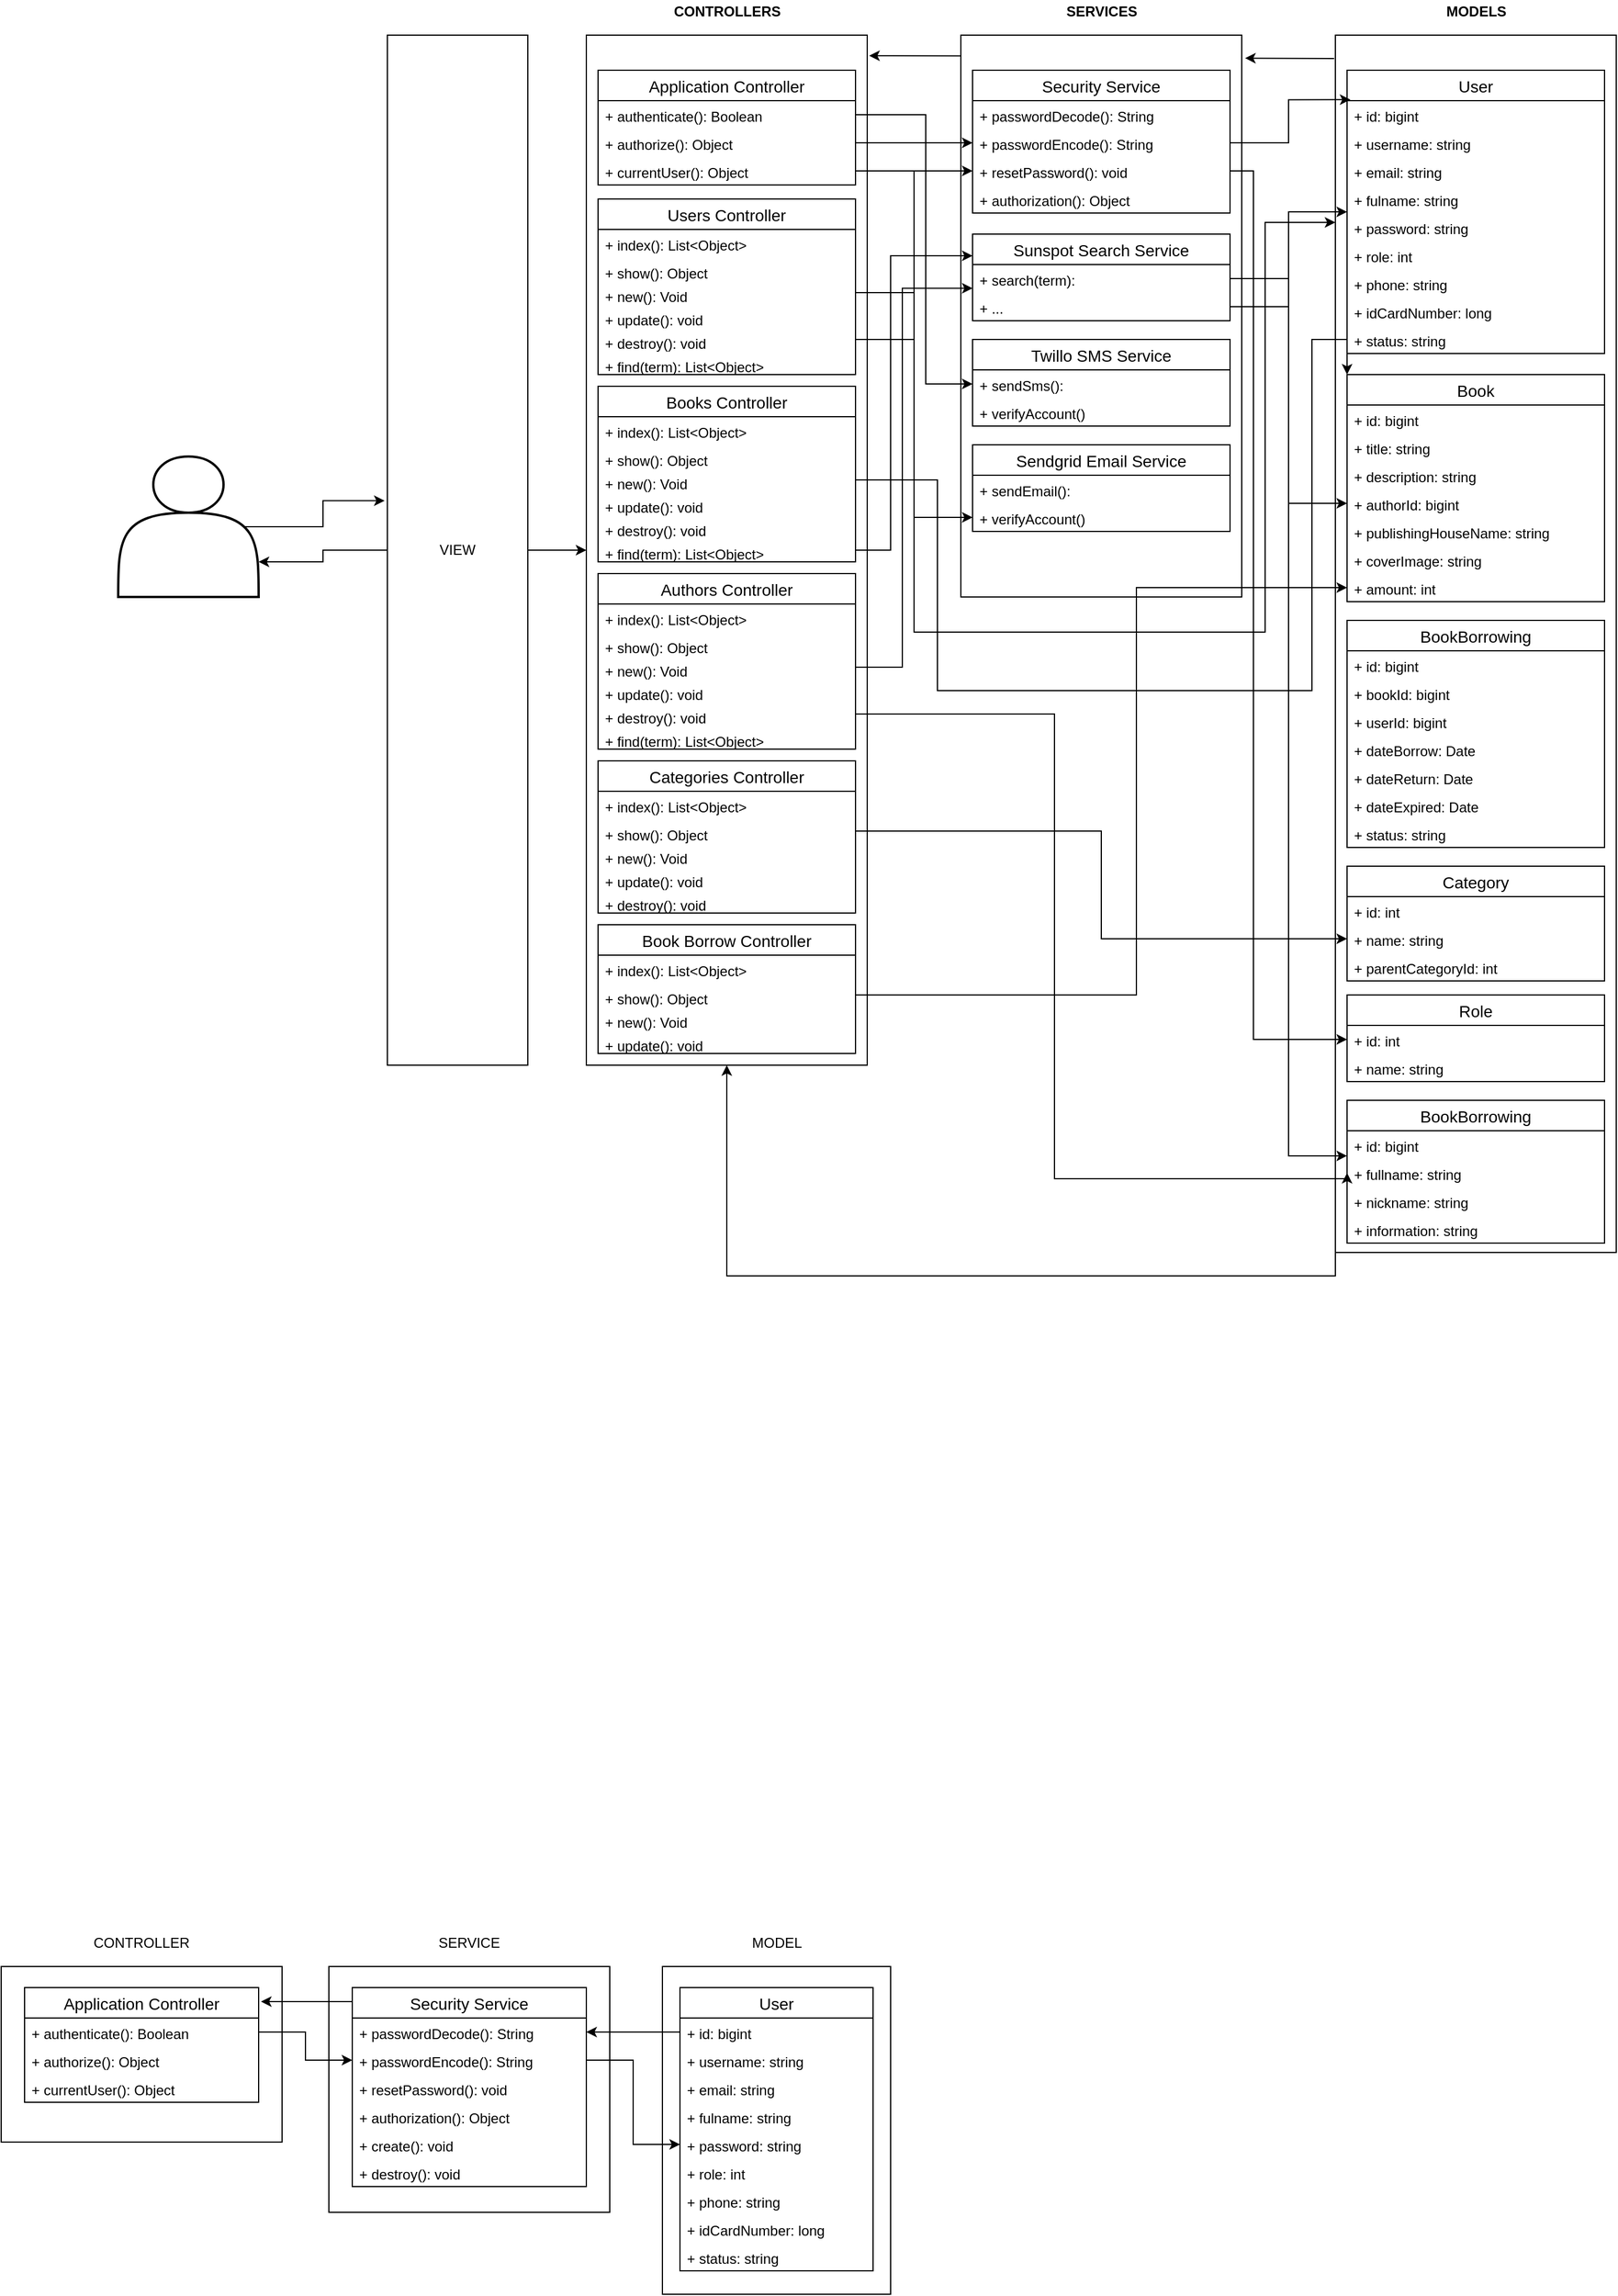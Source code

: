 <mxfile version="13.7.9" type="device"><diagram id="8FdwKOviFUi7u5jmRHK_" name="Page-1"><mxGraphModel dx="2272" dy="866" grid="1" gridSize="10" guides="1" tooltips="1" connect="1" arrows="1" fold="1" page="1" pageScale="1" pageWidth="850" pageHeight="1100" math="0" shadow="0"><root><mxCell id="0"/><mxCell id="1" parent="0"/><mxCell id="RI_nDLGxYQbp0ip_zQAK-22" value="" style="rounded=0;whiteSpace=wrap;html=1;" vertex="1" parent="1"><mxGeometry x="305" y="1730" width="195" height="280" as="geometry"/></mxCell><mxCell id="RI_nDLGxYQbp0ip_zQAK-21" value="" style="rounded=0;whiteSpace=wrap;html=1;" vertex="1" parent="1"><mxGeometry x="20" y="1730" width="240" height="210" as="geometry"/></mxCell><mxCell id="RI_nDLGxYQbp0ip_zQAK-20" value="" style="rounded=0;whiteSpace=wrap;html=1;" vertex="1" parent="1"><mxGeometry x="-260" y="1730" width="240" height="150" as="geometry"/></mxCell><mxCell id="NlJTLik1C-KExBUNXKtD-114" style="edgeStyle=orthogonalEdgeStyle;rounded=0;orthogonalLoop=1;jettySize=auto;html=1;exitX=1;exitY=0.5;exitDx=0;exitDy=0;entryX=0;entryY=0.5;entryDx=0;entryDy=0;" parent="1" source="NlJTLik1C-KExBUNXKtD-1" target="NlJTLik1C-KExBUNXKtD-2" edge="1"><mxGeometry relative="1" as="geometry"/></mxCell><mxCell id="NlJTLik1C-KExBUNXKtD-128" style="edgeStyle=orthogonalEdgeStyle;rounded=0;orthogonalLoop=1;jettySize=auto;html=1;exitX=0;exitY=0.5;exitDx=0;exitDy=0;entryX=1;entryY=0.75;entryDx=0;entryDy=0;" parent="1" source="NlJTLik1C-KExBUNXKtD-1" target="NlJTLik1C-KExBUNXKtD-126" edge="1"><mxGeometry relative="1" as="geometry"/></mxCell><mxCell id="NlJTLik1C-KExBUNXKtD-1" value="VIEW" style="rounded=0;whiteSpace=wrap;html=1;" parent="1" vertex="1"><mxGeometry x="70" y="80" width="120" height="880" as="geometry"/></mxCell><mxCell id="NlJTLik1C-KExBUNXKtD-2" value="&lt;b&gt;&lt;br&gt;&lt;/b&gt;" style="rounded=0;whiteSpace=wrap;html=1;" parent="1" vertex="1"><mxGeometry x="240" y="80" width="240" height="880" as="geometry"/></mxCell><mxCell id="NlJTLik1C-KExBUNXKtD-47" value="&lt;b&gt;&lt;br&gt;&lt;/b&gt;" style="rounded=0;whiteSpace=wrap;html=1;align=center;" parent="1" vertex="1"><mxGeometry x="560" y="80" width="240" height="480" as="geometry"/></mxCell><mxCell id="NlJTLik1C-KExBUNXKtD-48" value="Security Service" style="swimlane;fontStyle=0;childLayout=stackLayout;horizontal=1;startSize=26;horizontalStack=0;resizeParent=1;resizeParentMax=0;resizeLast=0;collapsible=1;marginBottom=0;align=center;fontSize=14;" parent="1" vertex="1"><mxGeometry x="570" y="110" width="220" height="122" as="geometry"/></mxCell><mxCell id="NlJTLik1C-KExBUNXKtD-49" value="+ passwordDecode(): String" style="text;strokeColor=none;fillColor=none;spacingLeft=4;spacingRight=4;overflow=hidden;rotatable=0;points=[[0,0.5],[1,0.5]];portConstraint=eastwest;fontSize=12;" parent="NlJTLik1C-KExBUNXKtD-48" vertex="1"><mxGeometry y="26" width="220" height="24" as="geometry"/></mxCell><mxCell id="NlJTLik1C-KExBUNXKtD-50" value="+ passwordEncode(): String" style="text;strokeColor=none;fillColor=none;spacingLeft=4;spacingRight=4;overflow=hidden;rotatable=0;points=[[0,0.5],[1,0.5]];portConstraint=eastwest;fontSize=12;" parent="NlJTLik1C-KExBUNXKtD-48" vertex="1"><mxGeometry y="50" width="220" height="24" as="geometry"/></mxCell><mxCell id="NlJTLik1C-KExBUNXKtD-51" value="+ resetPassword(): void" style="text;strokeColor=none;fillColor=none;spacingLeft=4;spacingRight=4;overflow=hidden;rotatable=0;points=[[0,0.5],[1,0.5]];portConstraint=eastwest;fontSize=12;" parent="NlJTLik1C-KExBUNXKtD-48" vertex="1"><mxGeometry y="74" width="220" height="24" as="geometry"/></mxCell><mxCell id="NlJTLik1C-KExBUNXKtD-52" value="+ authorization(): Object" style="text;strokeColor=none;fillColor=none;spacingLeft=4;spacingRight=4;overflow=hidden;rotatable=0;points=[[0,0.5],[1,0.5]];portConstraint=eastwest;fontSize=12;" parent="NlJTLik1C-KExBUNXKtD-48" vertex="1"><mxGeometry y="98" width="220" height="24" as="geometry"/></mxCell><mxCell id="NlJTLik1C-KExBUNXKtD-53" value="Sunspot Search Service" style="swimlane;fontStyle=0;childLayout=stackLayout;horizontal=1;startSize=26;horizontalStack=0;resizeParent=1;resizeParentMax=0;resizeLast=0;collapsible=1;marginBottom=0;align=center;fontSize=14;" parent="1" vertex="1"><mxGeometry x="570" y="250" width="220" height="74" as="geometry"/></mxCell><mxCell id="NlJTLik1C-KExBUNXKtD-54" value="+ search(term):&#10;" style="text;strokeColor=none;fillColor=none;spacingLeft=4;spacingRight=4;overflow=hidden;rotatable=0;points=[[0,0.5],[1,0.5]];portConstraint=eastwest;fontSize=12;" parent="NlJTLik1C-KExBUNXKtD-53" vertex="1"><mxGeometry y="26" width="220" height="24" as="geometry"/></mxCell><mxCell id="NlJTLik1C-KExBUNXKtD-58" value="+ ...&#10;" style="text;strokeColor=none;fillColor=none;spacingLeft=4;spacingRight=4;overflow=hidden;rotatable=0;points=[[0,0.5],[1,0.5]];portConstraint=eastwest;fontSize=12;" parent="NlJTLik1C-KExBUNXKtD-53" vertex="1"><mxGeometry y="50" width="220" height="24" as="geometry"/></mxCell><mxCell id="NlJTLik1C-KExBUNXKtD-59" value="Twillo SMS Service" style="swimlane;fontStyle=0;childLayout=stackLayout;horizontal=1;startSize=26;horizontalStack=0;resizeParent=1;resizeParentMax=0;resizeLast=0;collapsible=1;marginBottom=0;align=center;fontSize=14;" parent="1" vertex="1"><mxGeometry x="570" y="340" width="220" height="74" as="geometry"/></mxCell><mxCell id="NlJTLik1C-KExBUNXKtD-60" value="+ sendSms():&#10;" style="text;strokeColor=none;fillColor=none;spacingLeft=4;spacingRight=4;overflow=hidden;rotatable=0;points=[[0,0.5],[1,0.5]];portConstraint=eastwest;fontSize=12;" parent="NlJTLik1C-KExBUNXKtD-59" vertex="1"><mxGeometry y="26" width="220" height="24" as="geometry"/></mxCell><mxCell id="NlJTLik1C-KExBUNXKtD-61" value="+ verifyAccount()&#10;" style="text;strokeColor=none;fillColor=none;spacingLeft=4;spacingRight=4;overflow=hidden;rotatable=0;points=[[0,0.5],[1,0.5]];portConstraint=eastwest;fontSize=12;" parent="NlJTLik1C-KExBUNXKtD-59" vertex="1"><mxGeometry y="50" width="220" height="24" as="geometry"/></mxCell><mxCell id="NlJTLik1C-KExBUNXKtD-62" value="Sendgrid Email Service" style="swimlane;fontStyle=0;childLayout=stackLayout;horizontal=1;startSize=26;horizontalStack=0;resizeParent=1;resizeParentMax=0;resizeLast=0;collapsible=1;marginBottom=0;align=center;fontSize=14;" parent="1" vertex="1"><mxGeometry x="570" y="430" width="220" height="74" as="geometry"/></mxCell><mxCell id="NlJTLik1C-KExBUNXKtD-63" value="+ sendEmail():&#10;" style="text;strokeColor=none;fillColor=none;spacingLeft=4;spacingRight=4;overflow=hidden;rotatable=0;points=[[0,0.5],[1,0.5]];portConstraint=eastwest;fontSize=12;" parent="NlJTLik1C-KExBUNXKtD-62" vertex="1"><mxGeometry y="26" width="220" height="24" as="geometry"/></mxCell><mxCell id="NlJTLik1C-KExBUNXKtD-64" value="+ verifyAccount()&#10;" style="text;strokeColor=none;fillColor=none;spacingLeft=4;spacingRight=4;overflow=hidden;rotatable=0;points=[[0,0.5],[1,0.5]];portConstraint=eastwest;fontSize=12;" parent="NlJTLik1C-KExBUNXKtD-62" vertex="1"><mxGeometry y="50" width="220" height="24" as="geometry"/></mxCell><mxCell id="XdTxGM69f0tL0OuPaIoJ-11" style="edgeStyle=orthogonalEdgeStyle;rounded=0;orthogonalLoop=1;jettySize=auto;html=1;exitX=0;exitY=1;exitDx=0;exitDy=0;entryX=0.5;entryY=1;entryDx=0;entryDy=0;" parent="1" source="NlJTLik1C-KExBUNXKtD-65" target="NlJTLik1C-KExBUNXKtD-2" edge="1"><mxGeometry relative="1" as="geometry"/></mxCell><mxCell id="NlJTLik1C-KExBUNXKtD-65" value="" style="rounded=0;whiteSpace=wrap;html=1;align=left;" parent="1" vertex="1"><mxGeometry x="880" y="80" width="240" height="1040" as="geometry"/></mxCell><mxCell id="NlJTLik1C-KExBUNXKtD-111" value="&lt;b&gt;CONTROLLERS&lt;/b&gt;" style="text;html=1;align=center;verticalAlign=middle;resizable=0;points=[];autosize=1;" parent="1" vertex="1"><mxGeometry x="305" y="50" width="110" height="20" as="geometry"/></mxCell><mxCell id="NlJTLik1C-KExBUNXKtD-112" value="&lt;b&gt;SERVICES&lt;/b&gt;" style="text;html=1;align=center;verticalAlign=middle;resizable=0;points=[];autosize=1;" parent="1" vertex="1"><mxGeometry x="640" y="50" width="80" height="20" as="geometry"/></mxCell><mxCell id="NlJTLik1C-KExBUNXKtD-113" value="&lt;b&gt;MODELS&lt;/b&gt;" style="text;html=1;align=center;verticalAlign=middle;resizable=0;points=[];autosize=1;" parent="1" vertex="1"><mxGeometry x="965" y="50" width="70" height="20" as="geometry"/></mxCell><mxCell id="NlJTLik1C-KExBUNXKtD-4" value="Application Controller" style="swimlane;fontStyle=0;childLayout=stackLayout;horizontal=1;startSize=26;horizontalStack=0;resizeParent=1;resizeParentMax=0;resizeLast=0;collapsible=1;marginBottom=0;align=center;fontSize=14;" parent="1" vertex="1"><mxGeometry x="250" y="110" width="220" height="98" as="geometry"/></mxCell><mxCell id="NlJTLik1C-KExBUNXKtD-5" value="+ authenticate(): Boolean " style="text;strokeColor=none;fillColor=none;spacingLeft=4;spacingRight=4;overflow=hidden;rotatable=0;points=[[0,0.5],[1,0.5]];portConstraint=eastwest;fontSize=12;" parent="NlJTLik1C-KExBUNXKtD-4" vertex="1"><mxGeometry y="26" width="220" height="24" as="geometry"/></mxCell><mxCell id="NlJTLik1C-KExBUNXKtD-17" value="+ authorize(): Object" style="text;strokeColor=none;fillColor=none;spacingLeft=4;spacingRight=4;overflow=hidden;rotatable=0;points=[[0,0.5],[1,0.5]];portConstraint=eastwest;fontSize=12;" parent="NlJTLik1C-KExBUNXKtD-4" vertex="1"><mxGeometry y="50" width="220" height="24" as="geometry"/></mxCell><mxCell id="NlJTLik1C-KExBUNXKtD-18" value="+ currentUser(): Object" style="text;strokeColor=none;fillColor=none;spacingLeft=4;spacingRight=4;overflow=hidden;rotatable=0;points=[[0,0.5],[1,0.5]];portConstraint=eastwest;fontSize=12;" parent="NlJTLik1C-KExBUNXKtD-4" vertex="1"><mxGeometry y="74" width="220" height="24" as="geometry"/></mxCell><mxCell id="NlJTLik1C-KExBUNXKtD-11" value="Users Controller" style="swimlane;fontStyle=0;childLayout=stackLayout;horizontal=1;startSize=26;horizontalStack=0;resizeParent=1;resizeParentMax=0;resizeLast=0;collapsible=1;marginBottom=0;align=center;fontSize=14;" parent="1" vertex="1"><mxGeometry x="250" y="220" width="220" height="150" as="geometry"/></mxCell><mxCell id="NlJTLik1C-KExBUNXKtD-12" value="+ index(): List&lt;Object&gt; " style="text;strokeColor=none;fillColor=none;spacingLeft=4;spacingRight=4;overflow=hidden;rotatable=0;points=[[0,0.5],[1,0.5]];portConstraint=eastwest;fontSize=12;" parent="NlJTLik1C-KExBUNXKtD-11" vertex="1"><mxGeometry y="26" width="220" height="24" as="geometry"/></mxCell><mxCell id="NlJTLik1C-KExBUNXKtD-13" value="+ show(): Object" style="text;strokeColor=none;fillColor=none;spacingLeft=4;spacingRight=4;overflow=hidden;rotatable=0;points=[[0,0.5],[1,0.5]];portConstraint=eastwest;fontSize=12;align=left;verticalAlign=top;" parent="NlJTLik1C-KExBUNXKtD-11" vertex="1"><mxGeometry y="50" width="220" height="20" as="geometry"/></mxCell><mxCell id="NlJTLik1C-KExBUNXKtD-14" value="+ new(): Void" style="text;strokeColor=none;fillColor=none;spacingLeft=4;spacingRight=4;overflow=hidden;rotatable=0;points=[[0,0.5],[1,0.5]];portConstraint=eastwest;fontSize=12;" parent="NlJTLik1C-KExBUNXKtD-11" vertex="1"><mxGeometry y="70" width="220" height="20" as="geometry"/></mxCell><mxCell id="NlJTLik1C-KExBUNXKtD-15" value="+ update(): void&#10;" style="text;strokeColor=none;fillColor=none;spacingLeft=4;spacingRight=4;overflow=hidden;rotatable=0;points=[[0,0.5],[1,0.5]];portConstraint=eastwest;fontSize=12;" parent="NlJTLik1C-KExBUNXKtD-11" vertex="1"><mxGeometry y="90" width="220" height="20" as="geometry"/></mxCell><mxCell id="NlJTLik1C-KExBUNXKtD-19" value="+ destroy(): void&#10;" style="text;strokeColor=none;fillColor=none;spacingLeft=4;spacingRight=4;overflow=hidden;rotatable=0;points=[[0,0.5],[1,0.5]];portConstraint=eastwest;fontSize=12;" parent="NlJTLik1C-KExBUNXKtD-11" vertex="1"><mxGeometry y="110" width="220" height="20" as="geometry"/></mxCell><mxCell id="NlJTLik1C-KExBUNXKtD-16" value="+ find(term): List&lt;Object&gt;&#10;" style="text;strokeColor=none;fillColor=none;spacingLeft=4;spacingRight=4;overflow=hidden;rotatable=0;points=[[0,0.5],[1,0.5]];portConstraint=eastwest;fontSize=12;" parent="NlJTLik1C-KExBUNXKtD-11" vertex="1"><mxGeometry y="130" width="220" height="20" as="geometry"/></mxCell><mxCell id="NlJTLik1C-KExBUNXKtD-20" value="Books Controller" style="swimlane;fontStyle=0;childLayout=stackLayout;horizontal=1;startSize=26;horizontalStack=0;resizeParent=1;resizeParentMax=0;resizeLast=0;collapsible=1;marginBottom=0;align=center;fontSize=14;" parent="1" vertex="1"><mxGeometry x="250" y="380" width="220" height="150" as="geometry"/></mxCell><mxCell id="NlJTLik1C-KExBUNXKtD-21" value="+ index(): List&lt;Object&gt; " style="text;strokeColor=none;fillColor=none;spacingLeft=4;spacingRight=4;overflow=hidden;rotatable=0;points=[[0,0.5],[1,0.5]];portConstraint=eastwest;fontSize=12;" parent="NlJTLik1C-KExBUNXKtD-20" vertex="1"><mxGeometry y="26" width="220" height="24" as="geometry"/></mxCell><mxCell id="NlJTLik1C-KExBUNXKtD-22" value="+ show(): Object" style="text;strokeColor=none;fillColor=none;spacingLeft=4;spacingRight=4;overflow=hidden;rotatable=0;points=[[0,0.5],[1,0.5]];portConstraint=eastwest;fontSize=12;align=left;verticalAlign=top;" parent="NlJTLik1C-KExBUNXKtD-20" vertex="1"><mxGeometry y="50" width="220" height="20" as="geometry"/></mxCell><mxCell id="NlJTLik1C-KExBUNXKtD-23" value="+ new(): Void" style="text;strokeColor=none;fillColor=none;spacingLeft=4;spacingRight=4;overflow=hidden;rotatable=0;points=[[0,0.5],[1,0.5]];portConstraint=eastwest;fontSize=12;" parent="NlJTLik1C-KExBUNXKtD-20" vertex="1"><mxGeometry y="70" width="220" height="20" as="geometry"/></mxCell><mxCell id="NlJTLik1C-KExBUNXKtD-24" value="+ update(): void&#10;" style="text;strokeColor=none;fillColor=none;spacingLeft=4;spacingRight=4;overflow=hidden;rotatable=0;points=[[0,0.5],[1,0.5]];portConstraint=eastwest;fontSize=12;" parent="NlJTLik1C-KExBUNXKtD-20" vertex="1"><mxGeometry y="90" width="220" height="20" as="geometry"/></mxCell><mxCell id="NlJTLik1C-KExBUNXKtD-25" value="+ destroy(): void&#10;" style="text;strokeColor=none;fillColor=none;spacingLeft=4;spacingRight=4;overflow=hidden;rotatable=0;points=[[0,0.5],[1,0.5]];portConstraint=eastwest;fontSize=12;" parent="NlJTLik1C-KExBUNXKtD-20" vertex="1"><mxGeometry y="110" width="220" height="20" as="geometry"/></mxCell><mxCell id="NlJTLik1C-KExBUNXKtD-26" value="+ find(term): List&lt;Object&gt;&#10;" style="text;strokeColor=none;fillColor=none;spacingLeft=4;spacingRight=4;overflow=hidden;rotatable=0;points=[[0,0.5],[1,0.5]];portConstraint=eastwest;fontSize=12;" parent="NlJTLik1C-KExBUNXKtD-20" vertex="1"><mxGeometry y="130" width="220" height="20" as="geometry"/></mxCell><mxCell id="NlJTLik1C-KExBUNXKtD-27" value="Authors Controller" style="swimlane;fontStyle=0;childLayout=stackLayout;horizontal=1;startSize=26;horizontalStack=0;resizeParent=1;resizeParentMax=0;resizeLast=0;collapsible=1;marginBottom=0;align=center;fontSize=14;" parent="1" vertex="1"><mxGeometry x="250" y="540" width="220" height="150" as="geometry"/></mxCell><mxCell id="NlJTLik1C-KExBUNXKtD-28" value="+ index(): List&lt;Object&gt; " style="text;strokeColor=none;fillColor=none;spacingLeft=4;spacingRight=4;overflow=hidden;rotatable=0;points=[[0,0.5],[1,0.5]];portConstraint=eastwest;fontSize=12;" parent="NlJTLik1C-KExBUNXKtD-27" vertex="1"><mxGeometry y="26" width="220" height="24" as="geometry"/></mxCell><mxCell id="NlJTLik1C-KExBUNXKtD-29" value="+ show(): Object" style="text;strokeColor=none;fillColor=none;spacingLeft=4;spacingRight=4;overflow=hidden;rotatable=0;points=[[0,0.5],[1,0.5]];portConstraint=eastwest;fontSize=12;align=left;verticalAlign=top;" parent="NlJTLik1C-KExBUNXKtD-27" vertex="1"><mxGeometry y="50" width="220" height="20" as="geometry"/></mxCell><mxCell id="NlJTLik1C-KExBUNXKtD-30" value="+ new(): Void" style="text;strokeColor=none;fillColor=none;spacingLeft=4;spacingRight=4;overflow=hidden;rotatable=0;points=[[0,0.5],[1,0.5]];portConstraint=eastwest;fontSize=12;" parent="NlJTLik1C-KExBUNXKtD-27" vertex="1"><mxGeometry y="70" width="220" height="20" as="geometry"/></mxCell><mxCell id="NlJTLik1C-KExBUNXKtD-31" value="+ update(): void&#10;" style="text;strokeColor=none;fillColor=none;spacingLeft=4;spacingRight=4;overflow=hidden;rotatable=0;points=[[0,0.5],[1,0.5]];portConstraint=eastwest;fontSize=12;" parent="NlJTLik1C-KExBUNXKtD-27" vertex="1"><mxGeometry y="90" width="220" height="20" as="geometry"/></mxCell><mxCell id="NlJTLik1C-KExBUNXKtD-32" value="+ destroy(): void&#10;" style="text;strokeColor=none;fillColor=none;spacingLeft=4;spacingRight=4;overflow=hidden;rotatable=0;points=[[0,0.5],[1,0.5]];portConstraint=eastwest;fontSize=12;" parent="NlJTLik1C-KExBUNXKtD-27" vertex="1"><mxGeometry y="110" width="220" height="20" as="geometry"/></mxCell><mxCell id="NlJTLik1C-KExBUNXKtD-33" value="+ find(term): List&lt;Object&gt;&#10;" style="text;strokeColor=none;fillColor=none;spacingLeft=4;spacingRight=4;overflow=hidden;rotatable=0;points=[[0,0.5],[1,0.5]];portConstraint=eastwest;fontSize=12;" parent="NlJTLik1C-KExBUNXKtD-27" vertex="1"><mxGeometry y="130" width="220" height="20" as="geometry"/></mxCell><mxCell id="NlJTLik1C-KExBUNXKtD-34" value="Categories Controller" style="swimlane;fontStyle=0;childLayout=stackLayout;horizontal=1;startSize=26;horizontalStack=0;resizeParent=1;resizeParentMax=0;resizeLast=0;collapsible=1;marginBottom=0;align=center;fontSize=14;" parent="1" vertex="1"><mxGeometry x="250" y="700" width="220" height="130" as="geometry"/></mxCell><mxCell id="NlJTLik1C-KExBUNXKtD-35" value="+ index(): List&lt;Object&gt; " style="text;strokeColor=none;fillColor=none;spacingLeft=4;spacingRight=4;overflow=hidden;rotatable=0;points=[[0,0.5],[1,0.5]];portConstraint=eastwest;fontSize=12;" parent="NlJTLik1C-KExBUNXKtD-34" vertex="1"><mxGeometry y="26" width="220" height="24" as="geometry"/></mxCell><mxCell id="NlJTLik1C-KExBUNXKtD-36" value="+ show(): Object" style="text;strokeColor=none;fillColor=none;spacingLeft=4;spacingRight=4;overflow=hidden;rotatable=0;points=[[0,0.5],[1,0.5]];portConstraint=eastwest;fontSize=12;align=left;verticalAlign=top;" parent="NlJTLik1C-KExBUNXKtD-34" vertex="1"><mxGeometry y="50" width="220" height="20" as="geometry"/></mxCell><mxCell id="NlJTLik1C-KExBUNXKtD-37" value="+ new(): Void" style="text;strokeColor=none;fillColor=none;spacingLeft=4;spacingRight=4;overflow=hidden;rotatable=0;points=[[0,0.5],[1,0.5]];portConstraint=eastwest;fontSize=12;" parent="NlJTLik1C-KExBUNXKtD-34" vertex="1"><mxGeometry y="70" width="220" height="20" as="geometry"/></mxCell><mxCell id="NlJTLik1C-KExBUNXKtD-38" value="+ update(): void&#10;" style="text;strokeColor=none;fillColor=none;spacingLeft=4;spacingRight=4;overflow=hidden;rotatable=0;points=[[0,0.5],[1,0.5]];portConstraint=eastwest;fontSize=12;" parent="NlJTLik1C-KExBUNXKtD-34" vertex="1"><mxGeometry y="90" width="220" height="20" as="geometry"/></mxCell><mxCell id="NlJTLik1C-KExBUNXKtD-39" value="+ destroy(): void&#10;" style="text;strokeColor=none;fillColor=none;spacingLeft=4;spacingRight=4;overflow=hidden;rotatable=0;points=[[0,0.5],[1,0.5]];portConstraint=eastwest;fontSize=12;" parent="NlJTLik1C-KExBUNXKtD-34" vertex="1"><mxGeometry y="110" width="220" height="20" as="geometry"/></mxCell><mxCell id="NlJTLik1C-KExBUNXKtD-41" value="Book Borrow Controller" style="swimlane;fontStyle=0;childLayout=stackLayout;horizontal=1;startSize=26;horizontalStack=0;resizeParent=1;resizeParentMax=0;resizeLast=0;collapsible=1;marginBottom=0;align=center;fontSize=14;" parent="1" vertex="1"><mxGeometry x="250" y="840" width="220" height="110" as="geometry"/></mxCell><mxCell id="NlJTLik1C-KExBUNXKtD-42" value="+ index(): List&lt;Object&gt; " style="text;strokeColor=none;fillColor=none;spacingLeft=4;spacingRight=4;overflow=hidden;rotatable=0;points=[[0,0.5],[1,0.5]];portConstraint=eastwest;fontSize=12;" parent="NlJTLik1C-KExBUNXKtD-41" vertex="1"><mxGeometry y="26" width="220" height="24" as="geometry"/></mxCell><mxCell id="NlJTLik1C-KExBUNXKtD-43" value="+ show(): Object" style="text;strokeColor=none;fillColor=none;spacingLeft=4;spacingRight=4;overflow=hidden;rotatable=0;points=[[0,0.5],[1,0.5]];portConstraint=eastwest;fontSize=12;align=left;verticalAlign=top;" parent="NlJTLik1C-KExBUNXKtD-41" vertex="1"><mxGeometry y="50" width="220" height="20" as="geometry"/></mxCell><mxCell id="NlJTLik1C-KExBUNXKtD-44" value="+ new(): Void" style="text;strokeColor=none;fillColor=none;spacingLeft=4;spacingRight=4;overflow=hidden;rotatable=0;points=[[0,0.5],[1,0.5]];portConstraint=eastwest;fontSize=12;" parent="NlJTLik1C-KExBUNXKtD-41" vertex="1"><mxGeometry y="70" width="220" height="20" as="geometry"/></mxCell><mxCell id="NlJTLik1C-KExBUNXKtD-45" value="+ update(): void&#10;" style="text;strokeColor=none;fillColor=none;spacingLeft=4;spacingRight=4;overflow=hidden;rotatable=0;points=[[0,0.5],[1,0.5]];portConstraint=eastwest;fontSize=12;" parent="NlJTLik1C-KExBUNXKtD-41" vertex="1"><mxGeometry y="90" width="220" height="20" as="geometry"/></mxCell><mxCell id="NlJTLik1C-KExBUNXKtD-72" value="User" style="swimlane;fontStyle=0;childLayout=stackLayout;horizontal=1;startSize=26;horizontalStack=0;resizeParent=1;resizeParentMax=0;resizeLast=0;collapsible=1;marginBottom=0;align=center;fontSize=14;" parent="1" vertex="1"><mxGeometry x="890" y="110" width="220" height="242" as="geometry"/></mxCell><mxCell id="NlJTLik1C-KExBUNXKtD-73" value="+ id: bigint" style="text;strokeColor=none;fillColor=none;spacingLeft=4;spacingRight=4;overflow=hidden;rotatable=0;points=[[0,0.5],[1,0.5]];portConstraint=eastwest;fontSize=12;" parent="NlJTLik1C-KExBUNXKtD-72" vertex="1"><mxGeometry y="26" width="220" height="24" as="geometry"/></mxCell><mxCell id="NlJTLik1C-KExBUNXKtD-74" value="+ username: string" style="text;strokeColor=none;fillColor=none;spacingLeft=4;spacingRight=4;overflow=hidden;rotatable=0;points=[[0,0.5],[1,0.5]];portConstraint=eastwest;fontSize=12;" parent="NlJTLik1C-KExBUNXKtD-72" vertex="1"><mxGeometry y="50" width="220" height="24" as="geometry"/></mxCell><mxCell id="NlJTLik1C-KExBUNXKtD-75" value="+ email: string" style="text;strokeColor=none;fillColor=none;spacingLeft=4;spacingRight=4;overflow=hidden;rotatable=0;points=[[0,0.5],[1,0.5]];portConstraint=eastwest;fontSize=12;" parent="NlJTLik1C-KExBUNXKtD-72" vertex="1"><mxGeometry y="74" width="220" height="24" as="geometry"/></mxCell><mxCell id="NlJTLik1C-KExBUNXKtD-76" value="+ fulname: string" style="text;strokeColor=none;fillColor=none;spacingLeft=4;spacingRight=4;overflow=hidden;rotatable=0;points=[[0,0.5],[1,0.5]];portConstraint=eastwest;fontSize=12;" parent="NlJTLik1C-KExBUNXKtD-72" vertex="1"><mxGeometry y="98" width="220" height="24" as="geometry"/></mxCell><mxCell id="NlJTLik1C-KExBUNXKtD-77" value="+ password: string" style="text;strokeColor=none;fillColor=none;spacingLeft=4;spacingRight=4;overflow=hidden;rotatable=0;points=[[0,0.5],[1,0.5]];portConstraint=eastwest;fontSize=12;" parent="NlJTLik1C-KExBUNXKtD-72" vertex="1"><mxGeometry y="122" width="220" height="24" as="geometry"/></mxCell><mxCell id="NlJTLik1C-KExBUNXKtD-78" value="+ role: int" style="text;strokeColor=none;fillColor=none;spacingLeft=4;spacingRight=4;overflow=hidden;rotatable=0;points=[[0,0.5],[1,0.5]];portConstraint=eastwest;fontSize=12;" parent="NlJTLik1C-KExBUNXKtD-72" vertex="1"><mxGeometry y="146" width="220" height="24" as="geometry"/></mxCell><mxCell id="NlJTLik1C-KExBUNXKtD-79" value="+ phone: string" style="text;strokeColor=none;fillColor=none;spacingLeft=4;spacingRight=4;overflow=hidden;rotatable=0;points=[[0,0.5],[1,0.5]];portConstraint=eastwest;fontSize=12;" parent="NlJTLik1C-KExBUNXKtD-72" vertex="1"><mxGeometry y="170" width="220" height="24" as="geometry"/></mxCell><mxCell id="NlJTLik1C-KExBUNXKtD-80" value="+ idCardNumber: long" style="text;strokeColor=none;fillColor=none;spacingLeft=4;spacingRight=4;overflow=hidden;rotatable=0;points=[[0,0.5],[1,0.5]];portConstraint=eastwest;fontSize=12;" parent="NlJTLik1C-KExBUNXKtD-72" vertex="1"><mxGeometry y="194" width="220" height="24" as="geometry"/></mxCell><mxCell id="XdTxGM69f0tL0OuPaIoJ-1" value="+ status: string" style="text;strokeColor=none;fillColor=none;spacingLeft=4;spacingRight=4;overflow=hidden;rotatable=0;points=[[0,0.5],[1,0.5]];portConstraint=eastwest;fontSize=12;" parent="NlJTLik1C-KExBUNXKtD-72" vertex="1"><mxGeometry y="218" width="220" height="24" as="geometry"/></mxCell><mxCell id="NlJTLik1C-KExBUNXKtD-115" style="edgeStyle=orthogonalEdgeStyle;rounded=0;orthogonalLoop=1;jettySize=auto;html=1;exitX=1;exitY=0.5;exitDx=0;exitDy=0;entryX=0;entryY=0.5;entryDx=0;entryDy=0;" parent="1" source="NlJTLik1C-KExBUNXKtD-17" target="NlJTLik1C-KExBUNXKtD-50" edge="1"><mxGeometry relative="1" as="geometry"/></mxCell><mxCell id="NlJTLik1C-KExBUNXKtD-116" style="edgeStyle=orthogonalEdgeStyle;rounded=0;orthogonalLoop=1;jettySize=auto;html=1;exitX=1;exitY=0.5;exitDx=0;exitDy=0;entryX=0.013;entryY=0.104;entryDx=0;entryDy=0;entryPerimeter=0;" parent="1" source="NlJTLik1C-KExBUNXKtD-50" target="NlJTLik1C-KExBUNXKtD-72" edge="1"><mxGeometry relative="1" as="geometry"/></mxCell><mxCell id="NlJTLik1C-KExBUNXKtD-117" style="edgeStyle=orthogonalEdgeStyle;rounded=0;orthogonalLoop=1;jettySize=auto;html=1;exitX=1;exitY=0.5;exitDx=0;exitDy=0;entryX=0;entryY=0.5;entryDx=0;entryDy=0;" parent="1" source="NlJTLik1C-KExBUNXKtD-51" target="NlJTLik1C-KExBUNXKtD-108" edge="1"><mxGeometry relative="1" as="geometry"><Array as="points"><mxPoint x="810" y="196"/><mxPoint x="810" y="938"/></Array></mxGeometry></mxCell><mxCell id="NlJTLik1C-KExBUNXKtD-118" style="edgeStyle=orthogonalEdgeStyle;rounded=0;orthogonalLoop=1;jettySize=auto;html=1;exitX=1;exitY=0.5;exitDx=0;exitDy=0;entryX=0;entryY=0.5;entryDx=0;entryDy=0;" parent="1" source="NlJTLik1C-KExBUNXKtD-14" target="NlJTLik1C-KExBUNXKtD-51" edge="1"><mxGeometry relative="1" as="geometry"/></mxCell><mxCell id="NlJTLik1C-KExBUNXKtD-119" style="edgeStyle=orthogonalEdgeStyle;rounded=0;orthogonalLoop=1;jettySize=auto;html=1;exitX=1;exitY=0.5;exitDx=0;exitDy=0;" parent="1" source="NlJTLik1C-KExBUNXKtD-19" target="NlJTLik1C-KExBUNXKtD-65" edge="1"><mxGeometry relative="1" as="geometry"><mxPoint x="820" y="240" as="targetPoint"/><Array as="points"><mxPoint x="520" y="340"/><mxPoint x="520" y="590"/><mxPoint x="820" y="590"/><mxPoint x="820" y="240"/></Array></mxGeometry></mxCell><mxCell id="NlJTLik1C-KExBUNXKtD-120" style="edgeStyle=orthogonalEdgeStyle;rounded=0;orthogonalLoop=1;jettySize=auto;html=1;exitX=1;exitY=0.5;exitDx=0;exitDy=0;entryX=0;entryY=0.25;entryDx=0;entryDy=0;" parent="1" source="NlJTLik1C-KExBUNXKtD-26" target="NlJTLik1C-KExBUNXKtD-53" edge="1"><mxGeometry relative="1" as="geometry"><mxPoint x="500" y="270" as="targetPoint"/><Array as="points"><mxPoint x="500" y="520"/><mxPoint x="500" y="269"/></Array></mxGeometry></mxCell><mxCell id="NlJTLik1C-KExBUNXKtD-121" style="edgeStyle=orthogonalEdgeStyle;rounded=0;orthogonalLoop=1;jettySize=auto;html=1;exitX=1;exitY=0.5;exitDx=0;exitDy=0;entryX=0;entryY=0;entryDx=0;entryDy=0;" parent="1" source="NlJTLik1C-KExBUNXKtD-23" target="NlJTLik1C-KExBUNXKtD-81" edge="1"><mxGeometry relative="1" as="geometry"><mxPoint x="860" y="350" as="targetPoint"/><Array as="points"><mxPoint x="540" y="460"/><mxPoint x="540" y="640"/><mxPoint x="860" y="640"/><mxPoint x="860" y="340"/></Array></mxGeometry></mxCell><mxCell id="NlJTLik1C-KExBUNXKtD-122" style="edgeStyle=orthogonalEdgeStyle;rounded=0;orthogonalLoop=1;jettySize=auto;html=1;exitX=1;exitY=0.5;exitDx=0;exitDy=0;" parent="1" source="NlJTLik1C-KExBUNXKtD-54" target="NlJTLik1C-KExBUNXKtD-72" edge="1"><mxGeometry relative="1" as="geometry"/></mxCell><mxCell id="NlJTLik1C-KExBUNXKtD-123" style="edgeStyle=orthogonalEdgeStyle;rounded=0;orthogonalLoop=1;jettySize=auto;html=1;exitX=1;exitY=0.5;exitDx=0;exitDy=0;entryX=0;entryY=0.5;entryDx=0;entryDy=0;" parent="1" source="NlJTLik1C-KExBUNXKtD-54" target="NlJTLik1C-KExBUNXKtD-85" edge="1"><mxGeometry relative="1" as="geometry"/></mxCell><mxCell id="NlJTLik1C-KExBUNXKtD-125" style="edgeStyle=orthogonalEdgeStyle;rounded=0;orthogonalLoop=1;jettySize=auto;html=1;exitX=1;exitY=0.5;exitDx=0;exitDy=0;entryX=0;entryY=0.5;entryDx=0;entryDy=0;" parent="1" source="NlJTLik1C-KExBUNXKtD-18" target="NlJTLik1C-KExBUNXKtD-64" edge="1"><mxGeometry relative="1" as="geometry"/></mxCell><mxCell id="NlJTLik1C-KExBUNXKtD-127" style="edgeStyle=orthogonalEdgeStyle;rounded=0;orthogonalLoop=1;jettySize=auto;html=1;exitX=0.9;exitY=0.5;exitDx=0;exitDy=0;exitPerimeter=0;entryX=-0.02;entryY=0.452;entryDx=0;entryDy=0;entryPerimeter=0;" parent="1" source="NlJTLik1C-KExBUNXKtD-126" target="NlJTLik1C-KExBUNXKtD-1" edge="1"><mxGeometry relative="1" as="geometry"/></mxCell><mxCell id="NlJTLik1C-KExBUNXKtD-126" value="" style="shape=actor;whiteSpace=wrap;html=1;strokeWidth=2;align=left;" parent="1" vertex="1"><mxGeometry x="-160" y="440" width="120" height="120" as="geometry"/></mxCell><mxCell id="NlJTLik1C-KExBUNXKtD-129" style="edgeStyle=orthogonalEdgeStyle;rounded=0;orthogonalLoop=1;jettySize=auto;html=1;exitX=1;exitY=0.5;exitDx=0;exitDy=0;entryX=0;entryY=0.5;entryDx=0;entryDy=0;" parent="1" source="NlJTLik1C-KExBUNXKtD-36" target="NlJTLik1C-KExBUNXKtD-100" edge="1"><mxGeometry relative="1" as="geometry"/></mxCell><mxCell id="NlJTLik1C-KExBUNXKtD-130" style="edgeStyle=orthogonalEdgeStyle;rounded=0;orthogonalLoop=1;jettySize=auto;html=1;exitX=1;exitY=0.5;exitDx=0;exitDy=0;entryX=0;entryY=0.5;entryDx=0;entryDy=0;" parent="1" source="NlJTLik1C-KExBUNXKtD-43" target="NlJTLik1C-KExBUNXKtD-88" edge="1"><mxGeometry relative="1" as="geometry"><Array as="points"><mxPoint x="710" y="900"/><mxPoint x="710" y="552"/></Array></mxGeometry></mxCell><mxCell id="NlJTLik1C-KExBUNXKtD-131" value="" style="endArrow=classic;html=1;entryX=1.007;entryY=0.02;entryDx=0;entryDy=0;entryPerimeter=0;exitX=0;exitY=0.037;exitDx=0;exitDy=0;exitPerimeter=0;" parent="1" source="NlJTLik1C-KExBUNXKtD-47" target="NlJTLik1C-KExBUNXKtD-2" edge="1"><mxGeometry width="50" height="50" relative="1" as="geometry"><mxPoint x="430" y="570" as="sourcePoint"/><mxPoint x="480" y="520" as="targetPoint"/></mxGeometry></mxCell><mxCell id="NlJTLik1C-KExBUNXKtD-132" value="" style="endArrow=classic;html=1;entryX=1.012;entryY=0.041;entryDx=0;entryDy=0;entryPerimeter=0;" parent="1" target="NlJTLik1C-KExBUNXKtD-47" edge="1"><mxGeometry width="50" height="50" relative="1" as="geometry"><mxPoint x="879" y="100" as="sourcePoint"/><mxPoint x="480" y="520" as="targetPoint"/></mxGeometry></mxCell><mxCell id="NlJTLik1C-KExBUNXKtD-133" style="edgeStyle=orthogonalEdgeStyle;rounded=0;orthogonalLoop=1;jettySize=auto;html=1;exitX=1;exitY=0.5;exitDx=0;exitDy=0;entryX=0;entryY=0.5;entryDx=0;entryDy=0;" parent="1" source="NlJTLik1C-KExBUNXKtD-5" target="NlJTLik1C-KExBUNXKtD-60" edge="1"><mxGeometry relative="1" as="geometry"><Array as="points"><mxPoint x="530" y="148"/><mxPoint x="530" y="378"/></Array></mxGeometry></mxCell><mxCell id="NlJTLik1C-KExBUNXKtD-107" value="Role" style="swimlane;fontStyle=0;childLayout=stackLayout;horizontal=1;startSize=26;horizontalStack=0;resizeParent=1;resizeParentMax=0;resizeLast=0;collapsible=1;marginBottom=0;align=center;fontSize=14;" parent="1" vertex="1"><mxGeometry x="890" y="900" width="220" height="74" as="geometry"/></mxCell><mxCell id="NlJTLik1C-KExBUNXKtD-108" value="+ id: int" style="text;strokeColor=none;fillColor=none;spacingLeft=4;spacingRight=4;overflow=hidden;rotatable=0;points=[[0,0.5],[1,0.5]];portConstraint=eastwest;fontSize=12;" parent="NlJTLik1C-KExBUNXKtD-107" vertex="1"><mxGeometry y="26" width="220" height="24" as="geometry"/></mxCell><mxCell id="NlJTLik1C-KExBUNXKtD-109" value="+ name: string" style="text;strokeColor=none;fillColor=none;spacingLeft=4;spacingRight=4;overflow=hidden;rotatable=0;points=[[0,0.5],[1,0.5]];portConstraint=eastwest;fontSize=12;" parent="NlJTLik1C-KExBUNXKtD-107" vertex="1"><mxGeometry y="50" width="220" height="24" as="geometry"/></mxCell><mxCell id="NlJTLik1C-KExBUNXKtD-98" value="Category" style="swimlane;fontStyle=0;childLayout=stackLayout;horizontal=1;startSize=26;horizontalStack=0;resizeParent=1;resizeParentMax=0;resizeLast=0;collapsible=1;marginBottom=0;align=center;fontSize=14;" parent="1" vertex="1"><mxGeometry x="890" y="790" width="220" height="98" as="geometry"/></mxCell><mxCell id="NlJTLik1C-KExBUNXKtD-99" value="+ id: int" style="text;strokeColor=none;fillColor=none;spacingLeft=4;spacingRight=4;overflow=hidden;rotatable=0;points=[[0,0.5],[1,0.5]];portConstraint=eastwest;fontSize=12;" parent="NlJTLik1C-KExBUNXKtD-98" vertex="1"><mxGeometry y="26" width="220" height="24" as="geometry"/></mxCell><mxCell id="NlJTLik1C-KExBUNXKtD-100" value="+ name: string" style="text;strokeColor=none;fillColor=none;spacingLeft=4;spacingRight=4;overflow=hidden;rotatable=0;points=[[0,0.5],[1,0.5]];portConstraint=eastwest;fontSize=12;" parent="NlJTLik1C-KExBUNXKtD-98" vertex="1"><mxGeometry y="50" width="220" height="24" as="geometry"/></mxCell><mxCell id="NlJTLik1C-KExBUNXKtD-106" value="+ parentCategoryId: int" style="text;strokeColor=none;fillColor=none;spacingLeft=4;spacingRight=4;overflow=hidden;rotatable=0;points=[[0,0.5],[1,0.5]];portConstraint=eastwest;fontSize=12;" parent="NlJTLik1C-KExBUNXKtD-98" vertex="1"><mxGeometry y="74" width="220" height="24" as="geometry"/></mxCell><mxCell id="NlJTLik1C-KExBUNXKtD-90" value="BookBorrowing" style="swimlane;fontStyle=0;childLayout=stackLayout;horizontal=1;startSize=26;horizontalStack=0;resizeParent=1;resizeParentMax=0;resizeLast=0;collapsible=1;marginBottom=0;align=center;fontSize=14;" parent="1" vertex="1"><mxGeometry x="890" y="580" width="220" height="194" as="geometry"/></mxCell><mxCell id="NlJTLik1C-KExBUNXKtD-91" value="+ id: bigint" style="text;strokeColor=none;fillColor=none;spacingLeft=4;spacingRight=4;overflow=hidden;rotatable=0;points=[[0,0.5],[1,0.5]];portConstraint=eastwest;fontSize=12;" parent="NlJTLik1C-KExBUNXKtD-90" vertex="1"><mxGeometry y="26" width="220" height="24" as="geometry"/></mxCell><mxCell id="NlJTLik1C-KExBUNXKtD-92" value="+ bookId: bigint" style="text;strokeColor=none;fillColor=none;spacingLeft=4;spacingRight=4;overflow=hidden;rotatable=0;points=[[0,0.5],[1,0.5]];portConstraint=eastwest;fontSize=12;" parent="NlJTLik1C-KExBUNXKtD-90" vertex="1"><mxGeometry y="50" width="220" height="24" as="geometry"/></mxCell><mxCell id="NlJTLik1C-KExBUNXKtD-93" value="+ userId: bigint" style="text;strokeColor=none;fillColor=none;spacingLeft=4;spacingRight=4;overflow=hidden;rotatable=0;points=[[0,0.5],[1,0.5]];portConstraint=eastwest;fontSize=12;" parent="NlJTLik1C-KExBUNXKtD-90" vertex="1"><mxGeometry y="74" width="220" height="24" as="geometry"/></mxCell><mxCell id="NlJTLik1C-KExBUNXKtD-94" value="+ dateBorrow: Date" style="text;strokeColor=none;fillColor=none;spacingLeft=4;spacingRight=4;overflow=hidden;rotatable=0;points=[[0,0.5],[1,0.5]];portConstraint=eastwest;fontSize=12;" parent="NlJTLik1C-KExBUNXKtD-90" vertex="1"><mxGeometry y="98" width="220" height="24" as="geometry"/></mxCell><mxCell id="NlJTLik1C-KExBUNXKtD-95" value="+ dateReturn: Date" style="text;strokeColor=none;fillColor=none;spacingLeft=4;spacingRight=4;overflow=hidden;rotatable=0;points=[[0,0.5],[1,0.5]];portConstraint=eastwest;fontSize=12;" parent="NlJTLik1C-KExBUNXKtD-90" vertex="1"><mxGeometry y="122" width="220" height="24" as="geometry"/></mxCell><mxCell id="NlJTLik1C-KExBUNXKtD-96" value="+ dateExpired: Date" style="text;strokeColor=none;fillColor=none;spacingLeft=4;spacingRight=4;overflow=hidden;rotatable=0;points=[[0,0.5],[1,0.5]];portConstraint=eastwest;fontSize=12;" parent="NlJTLik1C-KExBUNXKtD-90" vertex="1"><mxGeometry y="146" width="220" height="24" as="geometry"/></mxCell><mxCell id="NlJTLik1C-KExBUNXKtD-97" value="+ status: string" style="text;strokeColor=none;fillColor=none;spacingLeft=4;spacingRight=4;overflow=hidden;rotatable=0;points=[[0,0.5],[1,0.5]];portConstraint=eastwest;fontSize=12;" parent="NlJTLik1C-KExBUNXKtD-90" vertex="1"><mxGeometry y="170" width="220" height="24" as="geometry"/></mxCell><mxCell id="NlJTLik1C-KExBUNXKtD-81" value="Book" style="swimlane;fontStyle=0;childLayout=stackLayout;horizontal=1;startSize=26;horizontalStack=0;resizeParent=1;resizeParentMax=0;resizeLast=0;collapsible=1;marginBottom=0;align=center;fontSize=14;" parent="1" vertex="1"><mxGeometry x="890" y="370" width="220" height="194" as="geometry"/></mxCell><mxCell id="NlJTLik1C-KExBUNXKtD-82" value="+ id: bigint" style="text;strokeColor=none;fillColor=none;spacingLeft=4;spacingRight=4;overflow=hidden;rotatable=0;points=[[0,0.5],[1,0.5]];portConstraint=eastwest;fontSize=12;" parent="NlJTLik1C-KExBUNXKtD-81" vertex="1"><mxGeometry y="26" width="220" height="24" as="geometry"/></mxCell><mxCell id="NlJTLik1C-KExBUNXKtD-83" value="+ title: string" style="text;strokeColor=none;fillColor=none;spacingLeft=4;spacingRight=4;overflow=hidden;rotatable=0;points=[[0,0.5],[1,0.5]];portConstraint=eastwest;fontSize=12;" parent="NlJTLik1C-KExBUNXKtD-81" vertex="1"><mxGeometry y="50" width="220" height="24" as="geometry"/></mxCell><mxCell id="NlJTLik1C-KExBUNXKtD-84" value="+ description: string" style="text;strokeColor=none;fillColor=none;spacingLeft=4;spacingRight=4;overflow=hidden;rotatable=0;points=[[0,0.5],[1,0.5]];portConstraint=eastwest;fontSize=12;" parent="NlJTLik1C-KExBUNXKtD-81" vertex="1"><mxGeometry y="74" width="220" height="24" as="geometry"/></mxCell><mxCell id="NlJTLik1C-KExBUNXKtD-85" value="+ authorId: bigint" style="text;strokeColor=none;fillColor=none;spacingLeft=4;spacingRight=4;overflow=hidden;rotatable=0;points=[[0,0.5],[1,0.5]];portConstraint=eastwest;fontSize=12;" parent="NlJTLik1C-KExBUNXKtD-81" vertex="1"><mxGeometry y="98" width="220" height="24" as="geometry"/></mxCell><mxCell id="NlJTLik1C-KExBUNXKtD-86" value="+ publishingHouseName: string" style="text;strokeColor=none;fillColor=none;spacingLeft=4;spacingRight=4;overflow=hidden;rotatable=0;points=[[0,0.5],[1,0.5]];portConstraint=eastwest;fontSize=12;" parent="NlJTLik1C-KExBUNXKtD-81" vertex="1"><mxGeometry y="122" width="220" height="24" as="geometry"/></mxCell><mxCell id="NlJTLik1C-KExBUNXKtD-87" value="+ coverImage: string" style="text;strokeColor=none;fillColor=none;spacingLeft=4;spacingRight=4;overflow=hidden;rotatable=0;points=[[0,0.5],[1,0.5]];portConstraint=eastwest;fontSize=12;" parent="NlJTLik1C-KExBUNXKtD-81" vertex="1"><mxGeometry y="146" width="220" height="24" as="geometry"/></mxCell><mxCell id="NlJTLik1C-KExBUNXKtD-88" value="+ amount: int" style="text;strokeColor=none;fillColor=none;spacingLeft=4;spacingRight=4;overflow=hidden;rotatable=0;points=[[0,0.5],[1,0.5]];portConstraint=eastwest;fontSize=12;" parent="NlJTLik1C-KExBUNXKtD-81" vertex="1"><mxGeometry y="170" width="220" height="24" as="geometry"/></mxCell><mxCell id="XdTxGM69f0tL0OuPaIoJ-2" value="BookBorrowing" style="swimlane;fontStyle=0;childLayout=stackLayout;horizontal=1;startSize=26;horizontalStack=0;resizeParent=1;resizeParentMax=0;resizeLast=0;collapsible=1;marginBottom=0;align=center;fontSize=14;" parent="1" vertex="1"><mxGeometry x="890" y="990" width="220" height="122" as="geometry"/></mxCell><mxCell id="XdTxGM69f0tL0OuPaIoJ-3" value="+ id: bigint" style="text;strokeColor=none;fillColor=none;spacingLeft=4;spacingRight=4;overflow=hidden;rotatable=0;points=[[0,0.5],[1,0.5]];portConstraint=eastwest;fontSize=12;" parent="XdTxGM69f0tL0OuPaIoJ-2" vertex="1"><mxGeometry y="26" width="220" height="24" as="geometry"/></mxCell><mxCell id="XdTxGM69f0tL0OuPaIoJ-4" value="+ fullname: string" style="text;strokeColor=none;fillColor=none;spacingLeft=4;spacingRight=4;overflow=hidden;rotatable=0;points=[[0,0.5],[1,0.5]];portConstraint=eastwest;fontSize=12;" parent="XdTxGM69f0tL0OuPaIoJ-2" vertex="1"><mxGeometry y="50" width="220" height="24" as="geometry"/></mxCell><mxCell id="XdTxGM69f0tL0OuPaIoJ-5" value="+ nickname: string" style="text;strokeColor=none;fillColor=none;spacingLeft=4;spacingRight=4;overflow=hidden;rotatable=0;points=[[0,0.5],[1,0.5]];portConstraint=eastwest;fontSize=12;" parent="XdTxGM69f0tL0OuPaIoJ-2" vertex="1"><mxGeometry y="74" width="220" height="24" as="geometry"/></mxCell><mxCell id="XdTxGM69f0tL0OuPaIoJ-6" value="+ information: string" style="text;strokeColor=none;fillColor=none;spacingLeft=4;spacingRight=4;overflow=hidden;rotatable=0;points=[[0,0.5],[1,0.5]];portConstraint=eastwest;fontSize=12;" parent="XdTxGM69f0tL0OuPaIoJ-2" vertex="1"><mxGeometry y="98" width="220" height="24" as="geometry"/></mxCell><mxCell id="XdTxGM69f0tL0OuPaIoJ-10" style="edgeStyle=orthogonalEdgeStyle;rounded=0;orthogonalLoop=1;jettySize=auto;html=1;exitX=1;exitY=0.5;exitDx=0;exitDy=0;entryX=0;entryY=0.5;entryDx=0;entryDy=0;" parent="1" source="NlJTLik1C-KExBUNXKtD-32" target="XdTxGM69f0tL0OuPaIoJ-4" edge="1"><mxGeometry relative="1" as="geometry"><Array as="points"><mxPoint x="640" y="660"/><mxPoint x="640" y="1057"/><mxPoint x="890" y="1057"/></Array></mxGeometry></mxCell><mxCell id="XdTxGM69f0tL0OuPaIoJ-12" style="edgeStyle=orthogonalEdgeStyle;rounded=0;orthogonalLoop=1;jettySize=auto;html=1;exitX=1;exitY=0.5;exitDx=0;exitDy=0;entryX=0;entryY=-0.154;entryDx=0;entryDy=0;entryPerimeter=0;" parent="1" source="NlJTLik1C-KExBUNXKtD-30" target="NlJTLik1C-KExBUNXKtD-58" edge="1"><mxGeometry relative="1" as="geometry"><Array as="points"><mxPoint x="510" y="620"/><mxPoint x="510" y="296"/></Array></mxGeometry></mxCell><mxCell id="XdTxGM69f0tL0OuPaIoJ-13" style="edgeStyle=orthogonalEdgeStyle;rounded=0;orthogonalLoop=1;jettySize=auto;html=1;exitX=1;exitY=0.5;exitDx=0;exitDy=0;entryX=0;entryY=0.895;entryDx=0;entryDy=0;entryPerimeter=0;" parent="1" source="NlJTLik1C-KExBUNXKtD-58" target="XdTxGM69f0tL0OuPaIoJ-3" edge="1"><mxGeometry relative="1" as="geometry"/></mxCell><mxCell id="RI_nDLGxYQbp0ip_zQAK-5" value="Security Service" style="swimlane;fontStyle=0;childLayout=stackLayout;horizontal=1;startSize=26;horizontalStack=0;resizeParent=1;resizeParentMax=0;resizeLast=0;collapsible=1;marginBottom=0;align=center;fontSize=14;" vertex="1" parent="1"><mxGeometry x="40" y="1748" width="200" height="170" as="geometry"/></mxCell><mxCell id="RI_nDLGxYQbp0ip_zQAK-6" value="+ passwordDecode(): String" style="text;strokeColor=none;fillColor=none;spacingLeft=4;spacingRight=4;overflow=hidden;rotatable=0;points=[[0,0.5],[1,0.5]];portConstraint=eastwest;fontSize=12;" vertex="1" parent="RI_nDLGxYQbp0ip_zQAK-5"><mxGeometry y="26" width="200" height="24" as="geometry"/></mxCell><mxCell id="RI_nDLGxYQbp0ip_zQAK-7" value="+ passwordEncode(): String" style="text;strokeColor=none;fillColor=none;spacingLeft=4;spacingRight=4;overflow=hidden;rotatable=0;points=[[0,0.5],[1,0.5]];portConstraint=eastwest;fontSize=12;" vertex="1" parent="RI_nDLGxYQbp0ip_zQAK-5"><mxGeometry y="50" width="200" height="24" as="geometry"/></mxCell><mxCell id="RI_nDLGxYQbp0ip_zQAK-8" value="+ resetPassword(): void" style="text;strokeColor=none;fillColor=none;spacingLeft=4;spacingRight=4;overflow=hidden;rotatable=0;points=[[0,0.5],[1,0.5]];portConstraint=eastwest;fontSize=12;" vertex="1" parent="RI_nDLGxYQbp0ip_zQAK-5"><mxGeometry y="74" width="200" height="24" as="geometry"/></mxCell><mxCell id="RI_nDLGxYQbp0ip_zQAK-9" value="+ authorization(): Object" style="text;strokeColor=none;fillColor=none;spacingLeft=4;spacingRight=4;overflow=hidden;rotatable=0;points=[[0,0.5],[1,0.5]];portConstraint=eastwest;fontSize=12;" vertex="1" parent="RI_nDLGxYQbp0ip_zQAK-5"><mxGeometry y="98" width="200" height="24" as="geometry"/></mxCell><mxCell id="RI_nDLGxYQbp0ip_zQAK-31" value="+ create(): void" style="text;strokeColor=none;fillColor=none;spacingLeft=4;spacingRight=4;overflow=hidden;rotatable=0;points=[[0,0.5],[1,0.5]];portConstraint=eastwest;fontSize=12;" vertex="1" parent="RI_nDLGxYQbp0ip_zQAK-5"><mxGeometry y="122" width="200" height="24" as="geometry"/></mxCell><mxCell id="RI_nDLGxYQbp0ip_zQAK-30" value="+ destroy(): void" style="text;strokeColor=none;fillColor=none;spacingLeft=4;spacingRight=4;overflow=hidden;rotatable=0;points=[[0,0.5],[1,0.5]];portConstraint=eastwest;fontSize=12;" vertex="1" parent="RI_nDLGxYQbp0ip_zQAK-5"><mxGeometry y="146" width="200" height="24" as="geometry"/></mxCell><mxCell id="RI_nDLGxYQbp0ip_zQAK-1" value="Application Controller" style="swimlane;fontStyle=0;childLayout=stackLayout;horizontal=1;startSize=26;horizontalStack=0;resizeParent=1;resizeParentMax=0;resizeLast=0;collapsible=1;marginBottom=0;align=center;fontSize=14;" vertex="1" parent="1"><mxGeometry x="-240" y="1748" width="200" height="98" as="geometry"/></mxCell><mxCell id="RI_nDLGxYQbp0ip_zQAK-2" value="+ authenticate(): Boolean " style="text;strokeColor=none;fillColor=none;spacingLeft=4;spacingRight=4;overflow=hidden;rotatable=0;points=[[0,0.5],[1,0.5]];portConstraint=eastwest;fontSize=12;" vertex="1" parent="RI_nDLGxYQbp0ip_zQAK-1"><mxGeometry y="26" width="200" height="24" as="geometry"/></mxCell><mxCell id="RI_nDLGxYQbp0ip_zQAK-3" value="+ authorize(): Object" style="text;strokeColor=none;fillColor=none;spacingLeft=4;spacingRight=4;overflow=hidden;rotatable=0;points=[[0,0.5],[1,0.5]];portConstraint=eastwest;fontSize=12;" vertex="1" parent="RI_nDLGxYQbp0ip_zQAK-1"><mxGeometry y="50" width="200" height="24" as="geometry"/></mxCell><mxCell id="RI_nDLGxYQbp0ip_zQAK-4" value="+ currentUser(): Object" style="text;strokeColor=none;fillColor=none;spacingLeft=4;spacingRight=4;overflow=hidden;rotatable=0;points=[[0,0.5],[1,0.5]];portConstraint=eastwest;fontSize=12;" vertex="1" parent="RI_nDLGxYQbp0ip_zQAK-1"><mxGeometry y="74" width="200" height="24" as="geometry"/></mxCell><mxCell id="RI_nDLGxYQbp0ip_zQAK-10" value="User" style="swimlane;fontStyle=0;childLayout=stackLayout;horizontal=1;startSize=26;horizontalStack=0;resizeParent=1;resizeParentMax=0;resizeLast=0;collapsible=1;marginBottom=0;align=center;fontSize=14;" vertex="1" parent="1"><mxGeometry x="320" y="1748" width="165" height="242" as="geometry"/></mxCell><mxCell id="RI_nDLGxYQbp0ip_zQAK-11" value="+ id: bigint" style="text;strokeColor=none;fillColor=none;spacingLeft=4;spacingRight=4;overflow=hidden;rotatable=0;points=[[0,0.5],[1,0.5]];portConstraint=eastwest;fontSize=12;" vertex="1" parent="RI_nDLGxYQbp0ip_zQAK-10"><mxGeometry y="26" width="165" height="24" as="geometry"/></mxCell><mxCell id="RI_nDLGxYQbp0ip_zQAK-12" value="+ username: string" style="text;strokeColor=none;fillColor=none;spacingLeft=4;spacingRight=4;overflow=hidden;rotatable=0;points=[[0,0.5],[1,0.5]];portConstraint=eastwest;fontSize=12;" vertex="1" parent="RI_nDLGxYQbp0ip_zQAK-10"><mxGeometry y="50" width="165" height="24" as="geometry"/></mxCell><mxCell id="RI_nDLGxYQbp0ip_zQAK-13" value="+ email: string" style="text;strokeColor=none;fillColor=none;spacingLeft=4;spacingRight=4;overflow=hidden;rotatable=0;points=[[0,0.5],[1,0.5]];portConstraint=eastwest;fontSize=12;" vertex="1" parent="RI_nDLGxYQbp0ip_zQAK-10"><mxGeometry y="74" width="165" height="24" as="geometry"/></mxCell><mxCell id="RI_nDLGxYQbp0ip_zQAK-14" value="+ fulname: string" style="text;strokeColor=none;fillColor=none;spacingLeft=4;spacingRight=4;overflow=hidden;rotatable=0;points=[[0,0.5],[1,0.5]];portConstraint=eastwest;fontSize=12;" vertex="1" parent="RI_nDLGxYQbp0ip_zQAK-10"><mxGeometry y="98" width="165" height="24" as="geometry"/></mxCell><mxCell id="RI_nDLGxYQbp0ip_zQAK-15" value="+ password: string" style="text;strokeColor=none;fillColor=none;spacingLeft=4;spacingRight=4;overflow=hidden;rotatable=0;points=[[0,0.5],[1,0.5]];portConstraint=eastwest;fontSize=12;" vertex="1" parent="RI_nDLGxYQbp0ip_zQAK-10"><mxGeometry y="122" width="165" height="24" as="geometry"/></mxCell><mxCell id="RI_nDLGxYQbp0ip_zQAK-16" value="+ role: int" style="text;strokeColor=none;fillColor=none;spacingLeft=4;spacingRight=4;overflow=hidden;rotatable=0;points=[[0,0.5],[1,0.5]];portConstraint=eastwest;fontSize=12;" vertex="1" parent="RI_nDLGxYQbp0ip_zQAK-10"><mxGeometry y="146" width="165" height="24" as="geometry"/></mxCell><mxCell id="RI_nDLGxYQbp0ip_zQAK-17" value="+ phone: string" style="text;strokeColor=none;fillColor=none;spacingLeft=4;spacingRight=4;overflow=hidden;rotatable=0;points=[[0,0.5],[1,0.5]];portConstraint=eastwest;fontSize=12;" vertex="1" parent="RI_nDLGxYQbp0ip_zQAK-10"><mxGeometry y="170" width="165" height="24" as="geometry"/></mxCell><mxCell id="RI_nDLGxYQbp0ip_zQAK-18" value="+ idCardNumber: long" style="text;strokeColor=none;fillColor=none;spacingLeft=4;spacingRight=4;overflow=hidden;rotatable=0;points=[[0,0.5],[1,0.5]];portConstraint=eastwest;fontSize=12;" vertex="1" parent="RI_nDLGxYQbp0ip_zQAK-10"><mxGeometry y="194" width="165" height="24" as="geometry"/></mxCell><mxCell id="RI_nDLGxYQbp0ip_zQAK-19" value="+ status: string" style="text;strokeColor=none;fillColor=none;spacingLeft=4;spacingRight=4;overflow=hidden;rotatable=0;points=[[0,0.5],[1,0.5]];portConstraint=eastwest;fontSize=12;" vertex="1" parent="RI_nDLGxYQbp0ip_zQAK-10"><mxGeometry y="218" width="165" height="24" as="geometry"/></mxCell><mxCell id="RI_nDLGxYQbp0ip_zQAK-23" value="CONTROLLER" style="text;html=1;strokeColor=none;fillColor=none;align=center;verticalAlign=middle;whiteSpace=wrap;rounded=0;" vertex="1" parent="1"><mxGeometry x="-160" y="1700" width="40" height="20" as="geometry"/></mxCell><mxCell id="RI_nDLGxYQbp0ip_zQAK-24" value="SERVICE" style="text;html=1;strokeColor=none;fillColor=none;align=center;verticalAlign=middle;whiteSpace=wrap;rounded=0;" vertex="1" parent="1"><mxGeometry x="120" y="1700" width="40" height="20" as="geometry"/></mxCell><mxCell id="RI_nDLGxYQbp0ip_zQAK-25" value="MODEL" style="text;html=1;strokeColor=none;fillColor=none;align=center;verticalAlign=middle;whiteSpace=wrap;rounded=0;" vertex="1" parent="1"><mxGeometry x="382.5" y="1700" width="40" height="20" as="geometry"/></mxCell><mxCell id="RI_nDLGxYQbp0ip_zQAK-26" style="edgeStyle=orthogonalEdgeStyle;rounded=0;orthogonalLoop=1;jettySize=auto;html=1;exitX=1;exitY=0.5;exitDx=0;exitDy=0;entryX=0;entryY=0.5;entryDx=0;entryDy=0;" edge="1" parent="1" source="RI_nDLGxYQbp0ip_zQAK-2" target="RI_nDLGxYQbp0ip_zQAK-7"><mxGeometry relative="1" as="geometry"/></mxCell><mxCell id="RI_nDLGxYQbp0ip_zQAK-27" style="edgeStyle=orthogonalEdgeStyle;rounded=0;orthogonalLoop=1;jettySize=auto;html=1;exitX=1;exitY=0.5;exitDx=0;exitDy=0;entryX=0;entryY=0.5;entryDx=0;entryDy=0;" edge="1" parent="1" source="RI_nDLGxYQbp0ip_zQAK-7" target="RI_nDLGxYQbp0ip_zQAK-15"><mxGeometry relative="1" as="geometry"/></mxCell><mxCell id="RI_nDLGxYQbp0ip_zQAK-28" style="edgeStyle=orthogonalEdgeStyle;rounded=0;orthogonalLoop=1;jettySize=auto;html=1;exitX=0;exitY=0.5;exitDx=0;exitDy=0;entryX=1;entryY=0.5;entryDx=0;entryDy=0;" edge="1" parent="1" source="RI_nDLGxYQbp0ip_zQAK-11" target="RI_nDLGxYQbp0ip_zQAK-6"><mxGeometry relative="1" as="geometry"/></mxCell><mxCell id="RI_nDLGxYQbp0ip_zQAK-29" style="edgeStyle=orthogonalEdgeStyle;rounded=0;orthogonalLoop=1;jettySize=auto;html=1;exitX=0;exitY=0.5;exitDx=0;exitDy=0;entryX=1.01;entryY=0.122;entryDx=0;entryDy=0;entryPerimeter=0;" edge="1" parent="1" source="RI_nDLGxYQbp0ip_zQAK-6" target="RI_nDLGxYQbp0ip_zQAK-1"><mxGeometry relative="1" as="geometry"><Array as="points"><mxPoint x="40" y="1760"/></Array></mxGeometry></mxCell></root></mxGraphModel></diagram></mxfile>